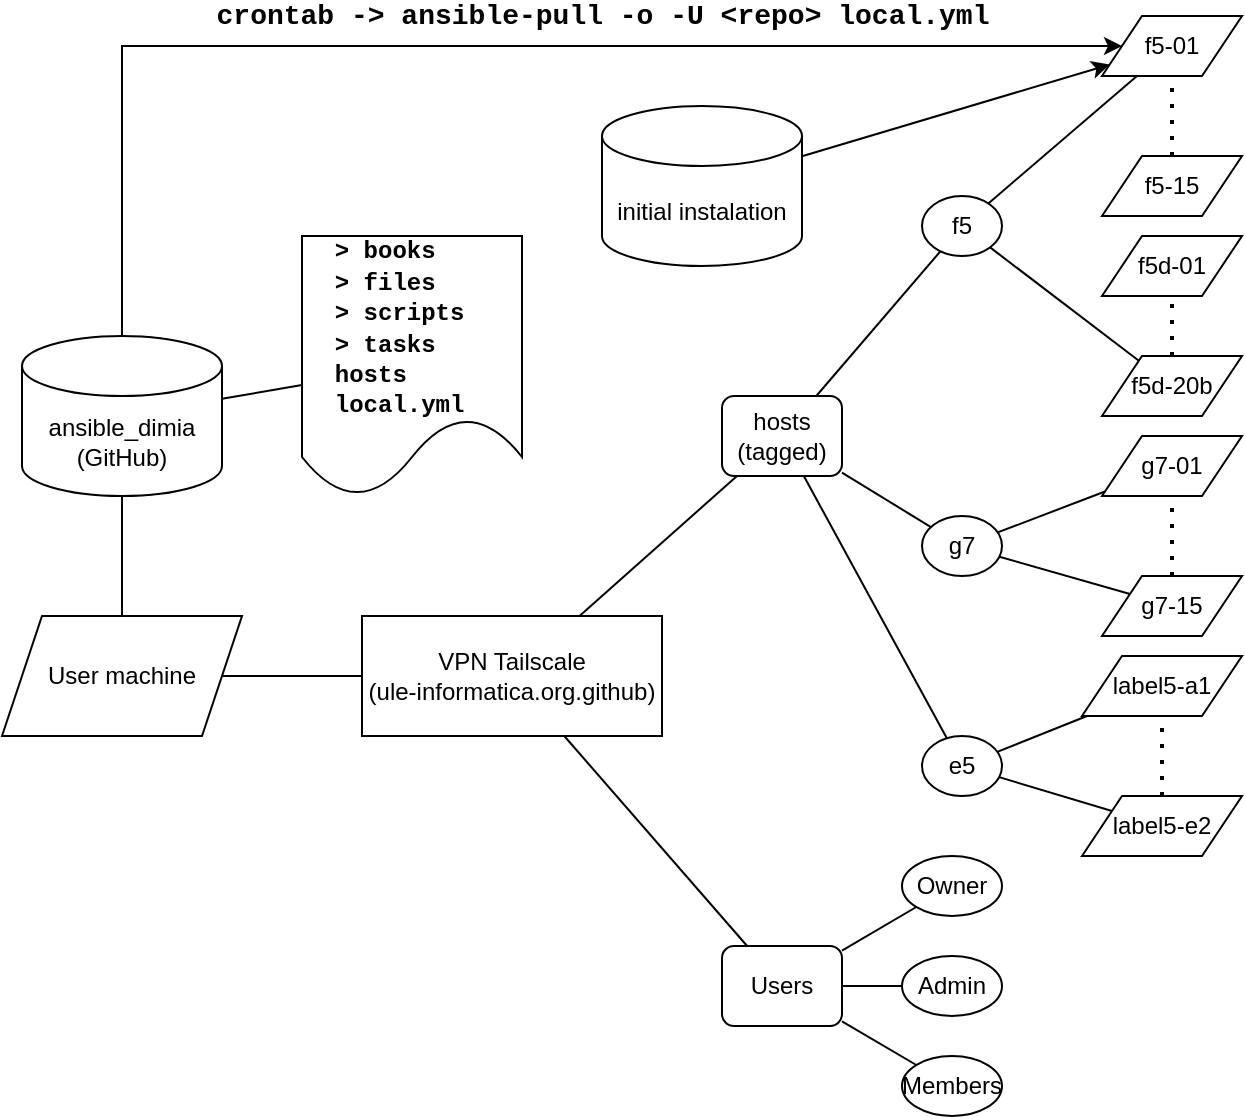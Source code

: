 <mxfile version="24.7.8">
  <diagram name="Página-1" id="mrtegxDcKuLyT-rHk_0z">
    <mxGraphModel dx="980" dy="644" grid="1" gridSize="10" guides="1" tooltips="1" connect="1" arrows="1" fold="1" page="1" pageScale="1" pageWidth="827" pageHeight="1169" math="0" shadow="0">
      <root>
        <mxCell id="0" />
        <mxCell id="1" parent="0" />
        <mxCell id="gzPxU7n1VM5Tg1i428SV-1" value="VPN Tailscale&lt;div&gt;(ule-informatica.org.github)&lt;/div&gt;" style="rounded=0;whiteSpace=wrap;html=1;" vertex="1" parent="1">
          <mxGeometry x="360" y="380" width="150" height="60" as="geometry" />
        </mxCell>
        <mxCell id="gzPxU7n1VM5Tg1i428SV-2" value="f5" style="ellipse;whiteSpace=wrap;html=1;" vertex="1" parent="1">
          <mxGeometry x="640" y="170" width="40" height="30" as="geometry" />
        </mxCell>
        <mxCell id="gzPxU7n1VM5Tg1i428SV-3" value="g7" style="ellipse;whiteSpace=wrap;html=1;" vertex="1" parent="1">
          <mxGeometry x="640" y="330" width="40" height="30" as="geometry" />
        </mxCell>
        <mxCell id="gzPxU7n1VM5Tg1i428SV-4" value="f5-01" style="shape=parallelogram;perimeter=parallelogramPerimeter;whiteSpace=wrap;html=1;fixedSize=1;" vertex="1" parent="1">
          <mxGeometry x="730" y="80" width="70" height="30" as="geometry" />
        </mxCell>
        <mxCell id="gzPxU7n1VM5Tg1i428SV-5" value="f5-15" style="shape=parallelogram;perimeter=parallelogramPerimeter;whiteSpace=wrap;html=1;fixedSize=1;" vertex="1" parent="1">
          <mxGeometry x="730" y="150" width="70" height="30" as="geometry" />
        </mxCell>
        <mxCell id="gzPxU7n1VM5Tg1i428SV-6" value="f5d-01" style="shape=parallelogram;perimeter=parallelogramPerimeter;whiteSpace=wrap;html=1;fixedSize=1;" vertex="1" parent="1">
          <mxGeometry x="730" y="190" width="70" height="30" as="geometry" />
        </mxCell>
        <mxCell id="gzPxU7n1VM5Tg1i428SV-7" value="f5d-20b" style="shape=parallelogram;perimeter=parallelogramPerimeter;whiteSpace=wrap;html=1;fixedSize=1;" vertex="1" parent="1">
          <mxGeometry x="730" y="250" width="70" height="30" as="geometry" />
        </mxCell>
        <mxCell id="gzPxU7n1VM5Tg1i428SV-8" value="g7-01" style="shape=parallelogram;perimeter=parallelogramPerimeter;whiteSpace=wrap;html=1;fixedSize=1;" vertex="1" parent="1">
          <mxGeometry x="730" y="290" width="70" height="30" as="geometry" />
        </mxCell>
        <mxCell id="gzPxU7n1VM5Tg1i428SV-9" value="g7-15" style="shape=parallelogram;perimeter=parallelogramPerimeter;whiteSpace=wrap;html=1;fixedSize=1;" vertex="1" parent="1">
          <mxGeometry x="730" y="360" width="70" height="30" as="geometry" />
        </mxCell>
        <mxCell id="gzPxU7n1VM5Tg1i428SV-10" value="e5" style="ellipse;whiteSpace=wrap;html=1;" vertex="1" parent="1">
          <mxGeometry x="640" y="440" width="40" height="30" as="geometry" />
        </mxCell>
        <mxCell id="gzPxU7n1VM5Tg1i428SV-11" value="label5-a1" style="shape=parallelogram;perimeter=parallelogramPerimeter;whiteSpace=wrap;html=1;fixedSize=1;" vertex="1" parent="1">
          <mxGeometry x="720" y="400" width="80" height="30" as="geometry" />
        </mxCell>
        <mxCell id="gzPxU7n1VM5Tg1i428SV-12" value="label5-e2" style="shape=parallelogram;perimeter=parallelogramPerimeter;whiteSpace=wrap;html=1;fixedSize=1;" vertex="1" parent="1">
          <mxGeometry x="720" y="470" width="80" height="30" as="geometry" />
        </mxCell>
        <mxCell id="gzPxU7n1VM5Tg1i428SV-14" value="" style="endArrow=none;dashed=1;html=1;dashPattern=1 3;strokeWidth=2;rounded=0;" edge="1" parent="1" source="gzPxU7n1VM5Tg1i428SV-5" target="gzPxU7n1VM5Tg1i428SV-4">
          <mxGeometry width="50" height="50" relative="1" as="geometry">
            <mxPoint x="760" y="140" as="sourcePoint" />
            <mxPoint x="360" y="310" as="targetPoint" />
          </mxGeometry>
        </mxCell>
        <mxCell id="gzPxU7n1VM5Tg1i428SV-15" value="" style="endArrow=none;dashed=1;html=1;dashPattern=1 3;strokeWidth=2;rounded=0;" edge="1" parent="1" source="gzPxU7n1VM5Tg1i428SV-7" target="gzPxU7n1VM5Tg1i428SV-6">
          <mxGeometry width="50" height="50" relative="1" as="geometry">
            <mxPoint x="775" y="160" as="sourcePoint" />
            <mxPoint x="775" y="120" as="targetPoint" />
          </mxGeometry>
        </mxCell>
        <mxCell id="gzPxU7n1VM5Tg1i428SV-16" value="" style="endArrow=none;dashed=1;html=1;dashPattern=1 3;strokeWidth=2;rounded=0;" edge="1" parent="1" source="gzPxU7n1VM5Tg1i428SV-9" target="gzPxU7n1VM5Tg1i428SV-8">
          <mxGeometry width="50" height="50" relative="1" as="geometry">
            <mxPoint x="775" y="260" as="sourcePoint" />
            <mxPoint x="775" y="230" as="targetPoint" />
          </mxGeometry>
        </mxCell>
        <mxCell id="gzPxU7n1VM5Tg1i428SV-17" value="" style="endArrow=none;dashed=1;html=1;dashPattern=1 3;strokeWidth=2;rounded=0;" edge="1" parent="1" source="gzPxU7n1VM5Tg1i428SV-12" target="gzPxU7n1VM5Tg1i428SV-11">
          <mxGeometry width="50" height="50" relative="1" as="geometry">
            <mxPoint x="775" y="370" as="sourcePoint" />
            <mxPoint x="775" y="330" as="targetPoint" />
          </mxGeometry>
        </mxCell>
        <mxCell id="gzPxU7n1VM5Tg1i428SV-18" value="" style="endArrow=none;html=1;rounded=0;" edge="1" parent="1" source="gzPxU7n1VM5Tg1i428SV-2" target="gzPxU7n1VM5Tg1i428SV-4">
          <mxGeometry width="50" height="50" relative="1" as="geometry">
            <mxPoint x="310" y="360" as="sourcePoint" />
            <mxPoint x="360" y="310" as="targetPoint" />
          </mxGeometry>
        </mxCell>
        <mxCell id="gzPxU7n1VM5Tg1i428SV-19" value="" style="endArrow=none;html=1;rounded=0;" edge="1" parent="1" source="gzPxU7n1VM5Tg1i428SV-2" target="gzPxU7n1VM5Tg1i428SV-7">
          <mxGeometry width="50" height="50" relative="1" as="geometry">
            <mxPoint x="683" y="184" as="sourcePoint" />
            <mxPoint x="758" y="120" as="targetPoint" />
          </mxGeometry>
        </mxCell>
        <mxCell id="gzPxU7n1VM5Tg1i428SV-20" value="" style="endArrow=none;html=1;rounded=0;" edge="1" parent="1" source="gzPxU7n1VM5Tg1i428SV-3" target="gzPxU7n1VM5Tg1i428SV-8">
          <mxGeometry width="50" height="50" relative="1" as="geometry">
            <mxPoint x="684" y="206" as="sourcePoint" />
            <mxPoint x="758" y="262" as="targetPoint" />
          </mxGeometry>
        </mxCell>
        <mxCell id="gzPxU7n1VM5Tg1i428SV-21" value="" style="endArrow=none;html=1;rounded=0;" edge="1" parent="1" source="gzPxU7n1VM5Tg1i428SV-3" target="gzPxU7n1VM5Tg1i428SV-9">
          <mxGeometry width="50" height="50" relative="1" as="geometry">
            <mxPoint x="688" y="348" as="sourcePoint" />
            <mxPoint x="741" y="328" as="targetPoint" />
          </mxGeometry>
        </mxCell>
        <mxCell id="gzPxU7n1VM5Tg1i428SV-22" value="" style="endArrow=none;html=1;rounded=0;" edge="1" parent="1" source="gzPxU7n1VM5Tg1i428SV-10" target="gzPxU7n1VM5Tg1i428SV-11">
          <mxGeometry width="50" height="50" relative="1" as="geometry">
            <mxPoint x="689" y="360" as="sourcePoint" />
            <mxPoint x="754" y="379" as="targetPoint" />
          </mxGeometry>
        </mxCell>
        <mxCell id="gzPxU7n1VM5Tg1i428SV-23" value="" style="endArrow=none;html=1;rounded=0;" edge="1" parent="1" source="gzPxU7n1VM5Tg1i428SV-10" target="gzPxU7n1VM5Tg1i428SV-12">
          <mxGeometry width="50" height="50" relative="1" as="geometry">
            <mxPoint x="688" y="458" as="sourcePoint" />
            <mxPoint x="733" y="440" as="targetPoint" />
          </mxGeometry>
        </mxCell>
        <mxCell id="gzPxU7n1VM5Tg1i428SV-24" value="ansible_dimia&lt;div&gt;(GitHub)&lt;/div&gt;" style="shape=cylinder3;whiteSpace=wrap;html=1;boundedLbl=1;backgroundOutline=1;size=15;" vertex="1" parent="1">
          <mxGeometry x="190" y="240" width="100" height="80" as="geometry" />
        </mxCell>
        <mxCell id="gzPxU7n1VM5Tg1i428SV-25" value="hosts&lt;div&gt;(tagged)&lt;/div&gt;" style="rounded=1;whiteSpace=wrap;html=1;" vertex="1" parent="1">
          <mxGeometry x="540" y="270" width="60" height="40" as="geometry" />
        </mxCell>
        <mxCell id="gzPxU7n1VM5Tg1i428SV-26" value="" style="endArrow=none;html=1;rounded=0;" edge="1" parent="1" source="gzPxU7n1VM5Tg1i428SV-25" target="gzPxU7n1VM5Tg1i428SV-1">
          <mxGeometry width="50" height="50" relative="1" as="geometry">
            <mxPoint x="310" y="360" as="sourcePoint" />
            <mxPoint x="360" y="310" as="targetPoint" />
          </mxGeometry>
        </mxCell>
        <mxCell id="gzPxU7n1VM5Tg1i428SV-27" value="" style="endArrow=none;html=1;rounded=0;" edge="1" parent="1" source="gzPxU7n1VM5Tg1i428SV-2" target="gzPxU7n1VM5Tg1i428SV-25">
          <mxGeometry width="50" height="50" relative="1" as="geometry">
            <mxPoint x="310" y="360" as="sourcePoint" />
            <mxPoint x="360" y="310" as="targetPoint" />
          </mxGeometry>
        </mxCell>
        <mxCell id="gzPxU7n1VM5Tg1i428SV-28" value="" style="endArrow=none;html=1;rounded=0;" edge="1" parent="1" source="gzPxU7n1VM5Tg1i428SV-3" target="gzPxU7n1VM5Tg1i428SV-25">
          <mxGeometry width="50" height="50" relative="1" as="geometry">
            <mxPoint x="659" y="208" as="sourcePoint" />
            <mxPoint x="597" y="280" as="targetPoint" />
          </mxGeometry>
        </mxCell>
        <mxCell id="gzPxU7n1VM5Tg1i428SV-29" value="" style="endArrow=none;html=1;rounded=0;" edge="1" parent="1" source="gzPxU7n1VM5Tg1i428SV-10" target="gzPxU7n1VM5Tg1i428SV-25">
          <mxGeometry width="50" height="50" relative="1" as="geometry">
            <mxPoint x="654" y="346" as="sourcePoint" />
            <mxPoint x="610" y="318" as="targetPoint" />
          </mxGeometry>
        </mxCell>
        <mxCell id="gzPxU7n1VM5Tg1i428SV-30" value="Users" style="rounded=1;whiteSpace=wrap;html=1;" vertex="1" parent="1">
          <mxGeometry x="540" y="545" width="60" height="40" as="geometry" />
        </mxCell>
        <mxCell id="gzPxU7n1VM5Tg1i428SV-31" value="" style="endArrow=none;html=1;rounded=0;" edge="1" parent="1" source="gzPxU7n1VM5Tg1i428SV-1" target="gzPxU7n1VM5Tg1i428SV-30">
          <mxGeometry width="50" height="50" relative="1" as="geometry">
            <mxPoint x="310" y="360" as="sourcePoint" />
            <mxPoint x="360" y="310" as="targetPoint" />
          </mxGeometry>
        </mxCell>
        <mxCell id="gzPxU7n1VM5Tg1i428SV-32" value="Admin" style="ellipse;whiteSpace=wrap;html=1;" vertex="1" parent="1">
          <mxGeometry x="630" y="550" width="50" height="30" as="geometry" />
        </mxCell>
        <mxCell id="gzPxU7n1VM5Tg1i428SV-33" value="Owner" style="ellipse;whiteSpace=wrap;html=1;" vertex="1" parent="1">
          <mxGeometry x="630" y="500" width="50" height="30" as="geometry" />
        </mxCell>
        <mxCell id="gzPxU7n1VM5Tg1i428SV-34" value="Members" style="ellipse;whiteSpace=wrap;html=1;" vertex="1" parent="1">
          <mxGeometry x="630" y="600" width="50" height="30" as="geometry" />
        </mxCell>
        <mxCell id="gzPxU7n1VM5Tg1i428SV-35" value="" style="endArrow=none;html=1;rounded=0;" edge="1" parent="1" source="gzPxU7n1VM5Tg1i428SV-30" target="gzPxU7n1VM5Tg1i428SV-33">
          <mxGeometry width="50" height="50" relative="1" as="geometry">
            <mxPoint x="310" y="360" as="sourcePoint" />
            <mxPoint x="360" y="310" as="targetPoint" />
          </mxGeometry>
        </mxCell>
        <mxCell id="gzPxU7n1VM5Tg1i428SV-36" value="" style="endArrow=none;html=1;rounded=0;" edge="1" parent="1" source="gzPxU7n1VM5Tg1i428SV-30" target="gzPxU7n1VM5Tg1i428SV-32">
          <mxGeometry width="50" height="50" relative="1" as="geometry">
            <mxPoint x="610" y="561" as="sourcePoint" />
            <mxPoint x="645" y="544" as="targetPoint" />
          </mxGeometry>
        </mxCell>
        <mxCell id="gzPxU7n1VM5Tg1i428SV-37" value="" style="endArrow=none;html=1;rounded=0;" edge="1" parent="1" source="gzPxU7n1VM5Tg1i428SV-30" target="gzPxU7n1VM5Tg1i428SV-34">
          <mxGeometry width="50" height="50" relative="1" as="geometry">
            <mxPoint x="610" y="575" as="sourcePoint" />
            <mxPoint x="640" y="575" as="targetPoint" />
          </mxGeometry>
        </mxCell>
        <mxCell id="gzPxU7n1VM5Tg1i428SV-38" value="User machine" style="shape=parallelogram;perimeter=parallelogramPerimeter;whiteSpace=wrap;html=1;fixedSize=1;" vertex="1" parent="1">
          <mxGeometry x="180" y="380" width="120" height="60" as="geometry" />
        </mxCell>
        <mxCell id="gzPxU7n1VM5Tg1i428SV-39" value="" style="endArrow=none;html=1;rounded=0;" edge="1" parent="1" source="gzPxU7n1VM5Tg1i428SV-38" target="gzPxU7n1VM5Tg1i428SV-1">
          <mxGeometry width="50" height="50" relative="1" as="geometry">
            <mxPoint x="300" y="420" as="sourcePoint" />
            <mxPoint x="350" y="370" as="targetPoint" />
          </mxGeometry>
        </mxCell>
        <mxCell id="gzPxU7n1VM5Tg1i428SV-40" value="" style="endArrow=none;html=1;rounded=0;" edge="1" parent="1" source="gzPxU7n1VM5Tg1i428SV-38" target="gzPxU7n1VM5Tg1i428SV-24">
          <mxGeometry width="50" height="50" relative="1" as="geometry">
            <mxPoint x="300" y="420" as="sourcePoint" />
            <mxPoint x="350" y="370" as="targetPoint" />
          </mxGeometry>
        </mxCell>
        <mxCell id="gzPxU7n1VM5Tg1i428SV-41" value="&lt;font face=&quot;Courier New&quot;&gt;&lt;b&gt;&amp;nbsp; &amp;gt; books&lt;/b&gt;&lt;/font&gt;&lt;div&gt;&lt;font face=&quot;Courier New&quot;&gt;&lt;b&gt;&amp;nbsp; &amp;gt; files&lt;/b&gt;&lt;/font&gt;&lt;/div&gt;&lt;div&gt;&lt;font face=&quot;Courier New&quot;&gt;&lt;b&gt;&amp;nbsp; &amp;gt; scripts&lt;/b&gt;&lt;/font&gt;&lt;/div&gt;&lt;div&gt;&lt;font face=&quot;Courier New&quot;&gt;&lt;b&gt;&amp;nbsp; &amp;gt; tasks&lt;/b&gt;&lt;/font&gt;&lt;/div&gt;&lt;div&gt;&lt;font face=&quot;Courier New&quot;&gt;&lt;b&gt;&amp;nbsp; hosts&lt;/b&gt;&lt;/font&gt;&lt;/div&gt;&lt;div&gt;&lt;font face=&quot;Courier New&quot;&gt;&lt;b&gt;&amp;nbsp; local.yml&lt;/b&gt;&lt;/font&gt;&lt;/div&gt;" style="shape=document;whiteSpace=wrap;html=1;boundedLbl=1;align=left;" vertex="1" parent="1">
          <mxGeometry x="330" y="190" width="110" height="130" as="geometry" />
        </mxCell>
        <mxCell id="gzPxU7n1VM5Tg1i428SV-46" value="" style="endArrow=none;html=1;rounded=0;" edge="1" parent="1" source="gzPxU7n1VM5Tg1i428SV-24" target="gzPxU7n1VM5Tg1i428SV-41">
          <mxGeometry width="50" height="50" relative="1" as="geometry">
            <mxPoint x="300" y="420" as="sourcePoint" />
            <mxPoint x="350" y="370" as="targetPoint" />
          </mxGeometry>
        </mxCell>
        <mxCell id="gzPxU7n1VM5Tg1i428SV-47" value="" style="endArrow=classic;html=1;rounded=0;" edge="1" parent="1" source="gzPxU7n1VM5Tg1i428SV-24" target="gzPxU7n1VM5Tg1i428SV-4">
          <mxGeometry width="50" height="50" relative="1" as="geometry">
            <mxPoint x="480" y="380" as="sourcePoint" />
            <mxPoint x="530" y="330" as="targetPoint" />
            <Array as="points">
              <mxPoint x="240" y="95" />
            </Array>
          </mxGeometry>
        </mxCell>
        <mxCell id="gzPxU7n1VM5Tg1i428SV-50" value="&lt;font face=&quot;Courier New&quot; style=&quot;font-size: 14px;&quot;&gt;&lt;b&gt;crontab -&amp;gt; ansible-pull -o -U &amp;lt;repo&amp;gt; local.yml&lt;/b&gt;&lt;/font&gt;" style="edgeLabel;html=1;align=center;verticalAlign=middle;resizable=0;points=[];" vertex="1" connectable="0" parent="gzPxU7n1VM5Tg1i428SV-47">
          <mxGeometry x="-0.008" y="2" relative="1" as="geometry">
            <mxPoint x="65" y="-13" as="offset" />
          </mxGeometry>
        </mxCell>
        <mxCell id="gzPxU7n1VM5Tg1i428SV-54" value="initial instalation" style="shape=cylinder3;whiteSpace=wrap;html=1;boundedLbl=1;backgroundOutline=1;size=15;" vertex="1" parent="1">
          <mxGeometry x="480" y="125" width="100" height="80" as="geometry" />
        </mxCell>
        <mxCell id="gzPxU7n1VM5Tg1i428SV-55" value="" style="endArrow=classic;html=1;rounded=0;" edge="1" parent="1" source="gzPxU7n1VM5Tg1i428SV-54" target="gzPxU7n1VM5Tg1i428SV-4">
          <mxGeometry width="50" height="50" relative="1" as="geometry">
            <mxPoint x="480" y="380" as="sourcePoint" />
            <mxPoint x="530" y="330" as="targetPoint" />
          </mxGeometry>
        </mxCell>
      </root>
    </mxGraphModel>
  </diagram>
</mxfile>
